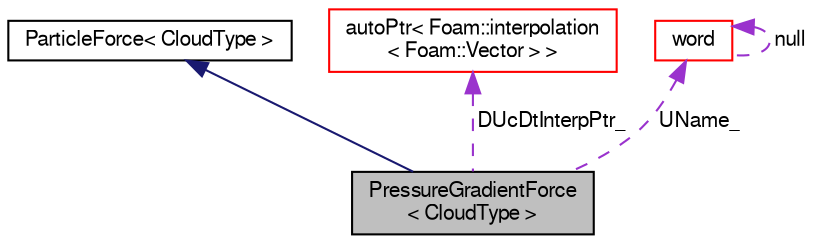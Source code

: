 digraph "PressureGradientForce&lt; CloudType &gt;"
{
  bgcolor="transparent";
  edge [fontname="FreeSans",fontsize="10",labelfontname="FreeSans",labelfontsize="10"];
  node [fontname="FreeSans",fontsize="10",shape=record];
  Node3 [label="PressureGradientForce\l\< CloudType \>",height=0.2,width=0.4,color="black", fillcolor="grey75", style="filled", fontcolor="black"];
  Node4 -> Node3 [dir="back",color="midnightblue",fontsize="10",style="solid",fontname="FreeSans"];
  Node4 [label="ParticleForce\< CloudType \>",height=0.2,width=0.4,color="black",URL="$a24154.html",tooltip="Abstract base class for particle forces. "];
  Node5 -> Node3 [dir="back",color="darkorchid3",fontsize="10",style="dashed",label=" DUcDtInterpPtr_" ,fontname="FreeSans"];
  Node5 [label="autoPtr\< Foam::interpolation\l\< Foam::Vector \> \>",height=0.2,width=0.4,color="red",URL="$a25958.html"];
  Node7 -> Node3 [dir="back",color="darkorchid3",fontsize="10",style="dashed",label=" UName_" ,fontname="FreeSans"];
  Node7 [label="word",height=0.2,width=0.4,color="red",URL="$a28258.html",tooltip="A class for handling words, derived from string. "];
  Node7 -> Node7 [dir="back",color="darkorchid3",fontsize="10",style="dashed",label=" null" ,fontname="FreeSans"];
}
